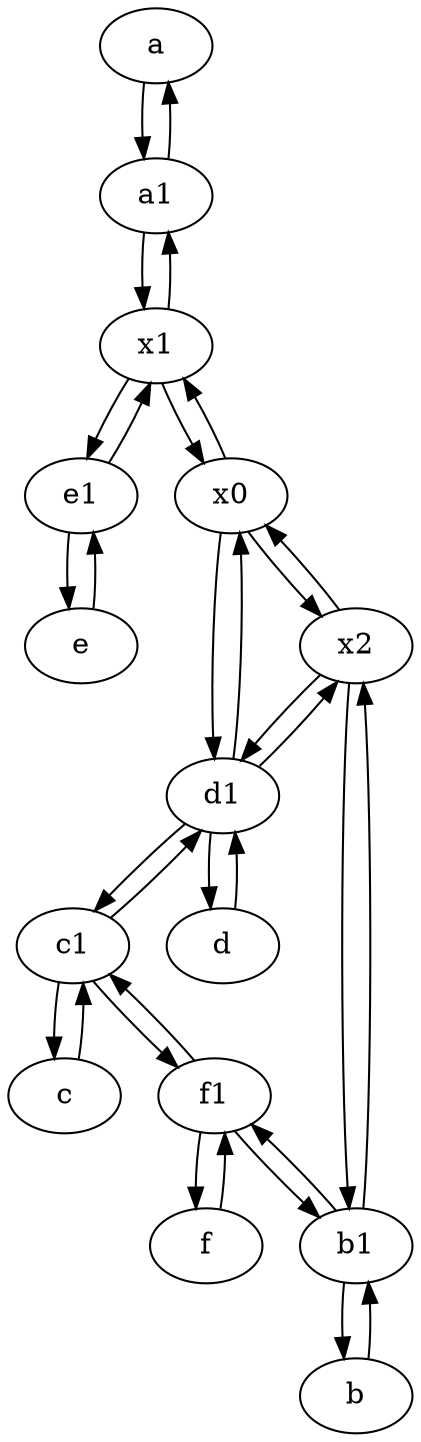 digraph  {
	a [pos="40,10!"];
	b [pos="50,20!"];
	x1;
	e [pos="30,50!"];
	d1 [pos="25,30!"];
	c [pos="20,10!"];
	c1 [pos="30,15!"];
	f [pos="15,45!"];
	e1 [pos="25,45!"];
	d [pos="20,30!"];
	b1 [pos="45,20!"];
	x2;
	a1 [pos="40,15!"];
	f1;
	x0;
	f1 -> c1;
	c1 -> c;
	d -> d1;
	c1 -> f1;
	e1 -> e;
	x1 -> e1;
	f1 -> f;
	c -> c1;
	a1 -> x1;
	x1 -> a1;
	x2 -> b1;
	d1 -> d;
	b1 -> f1;
	b1 -> b;
	e -> e1;
	b -> b1;
	b1 -> x2;
	x1 -> x0;
	d1 -> x2;
	a -> a1;
	x0 -> d1;
	f -> f1;
	x2 -> d1;
	a1 -> a;
	d1 -> x0;
	c1 -> d1;
	x0 -> x1;
	x0 -> x2;
	x2 -> x0;
	f1 -> b1;
	d1 -> c1;
	e1 -> x1;

	}
